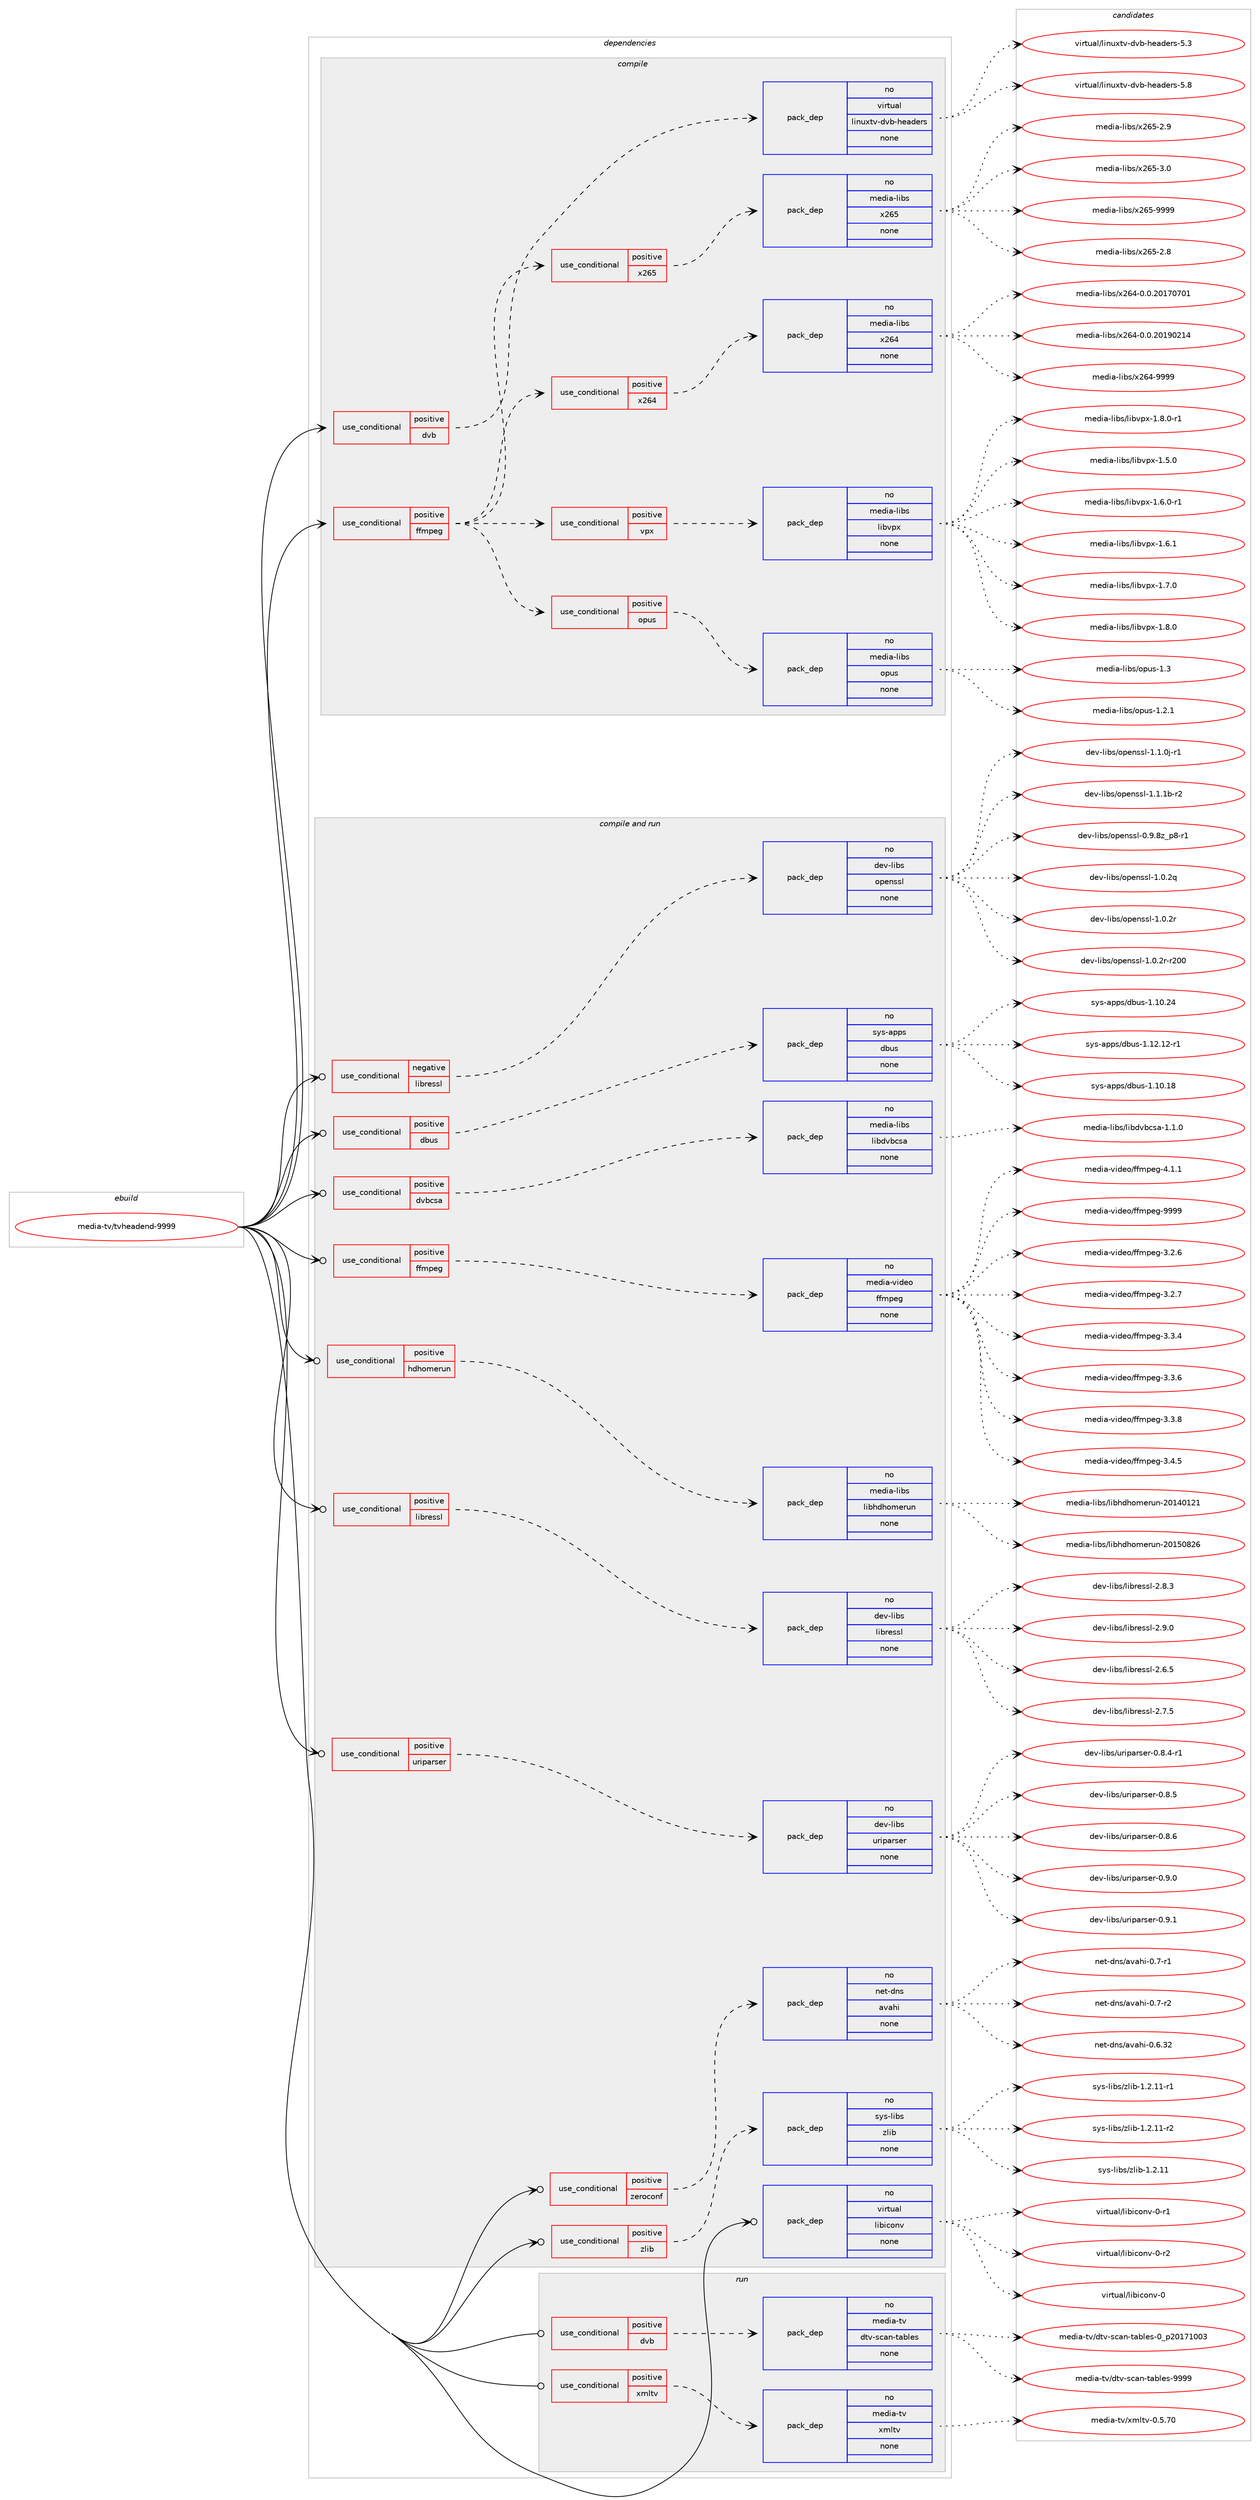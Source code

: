digraph prolog {

# *************
# Graph options
# *************

newrank=true;
concentrate=true;
compound=true;
graph [rankdir=LR,fontname=Helvetica,fontsize=10,ranksep=1.5];#, ranksep=2.5, nodesep=0.2];
edge  [arrowhead=vee];
node  [fontname=Helvetica,fontsize=10];

# **********
# The ebuild
# **********

subgraph cluster_leftcol {
color=gray;
rank=same;
label=<<i>ebuild</i>>;
id [label="media-tv/tvheadend-9999", color=red, width=4, href="../media-tv/tvheadend-9999.svg"];
}

# ****************
# The dependencies
# ****************

subgraph cluster_midcol {
color=gray;
label=<<i>dependencies</i>>;
subgraph cluster_compile {
fillcolor="#eeeeee";
style=filled;
label=<<i>compile</i>>;
subgraph cond439292 {
dependency1634570 [label=<<TABLE BORDER="0" CELLBORDER="1" CELLSPACING="0" CELLPADDING="4"><TR><TD ROWSPAN="3" CELLPADDING="10">use_conditional</TD></TR><TR><TD>positive</TD></TR><TR><TD>dvb</TD></TR></TABLE>>, shape=none, color=red];
subgraph pack1168877 {
dependency1634571 [label=<<TABLE BORDER="0" CELLBORDER="1" CELLSPACING="0" CELLPADDING="4" WIDTH="220"><TR><TD ROWSPAN="6" CELLPADDING="30">pack_dep</TD></TR><TR><TD WIDTH="110">no</TD></TR><TR><TD>virtual</TD></TR><TR><TD>linuxtv-dvb-headers</TD></TR><TR><TD>none</TD></TR><TR><TD></TD></TR></TABLE>>, shape=none, color=blue];
}
dependency1634570:e -> dependency1634571:w [weight=20,style="dashed",arrowhead="vee"];
}
id:e -> dependency1634570:w [weight=20,style="solid",arrowhead="vee"];
subgraph cond439293 {
dependency1634572 [label=<<TABLE BORDER="0" CELLBORDER="1" CELLSPACING="0" CELLPADDING="4"><TR><TD ROWSPAN="3" CELLPADDING="10">use_conditional</TD></TR><TR><TD>positive</TD></TR><TR><TD>ffmpeg</TD></TR></TABLE>>, shape=none, color=red];
subgraph cond439294 {
dependency1634573 [label=<<TABLE BORDER="0" CELLBORDER="1" CELLSPACING="0" CELLPADDING="4"><TR><TD ROWSPAN="3" CELLPADDING="10">use_conditional</TD></TR><TR><TD>positive</TD></TR><TR><TD>opus</TD></TR></TABLE>>, shape=none, color=red];
subgraph pack1168878 {
dependency1634574 [label=<<TABLE BORDER="0" CELLBORDER="1" CELLSPACING="0" CELLPADDING="4" WIDTH="220"><TR><TD ROWSPAN="6" CELLPADDING="30">pack_dep</TD></TR><TR><TD WIDTH="110">no</TD></TR><TR><TD>media-libs</TD></TR><TR><TD>opus</TD></TR><TR><TD>none</TD></TR><TR><TD></TD></TR></TABLE>>, shape=none, color=blue];
}
dependency1634573:e -> dependency1634574:w [weight=20,style="dashed",arrowhead="vee"];
}
dependency1634572:e -> dependency1634573:w [weight=20,style="dashed",arrowhead="vee"];
subgraph cond439295 {
dependency1634575 [label=<<TABLE BORDER="0" CELLBORDER="1" CELLSPACING="0" CELLPADDING="4"><TR><TD ROWSPAN="3" CELLPADDING="10">use_conditional</TD></TR><TR><TD>positive</TD></TR><TR><TD>vpx</TD></TR></TABLE>>, shape=none, color=red];
subgraph pack1168879 {
dependency1634576 [label=<<TABLE BORDER="0" CELLBORDER="1" CELLSPACING="0" CELLPADDING="4" WIDTH="220"><TR><TD ROWSPAN="6" CELLPADDING="30">pack_dep</TD></TR><TR><TD WIDTH="110">no</TD></TR><TR><TD>media-libs</TD></TR><TR><TD>libvpx</TD></TR><TR><TD>none</TD></TR><TR><TD></TD></TR></TABLE>>, shape=none, color=blue];
}
dependency1634575:e -> dependency1634576:w [weight=20,style="dashed",arrowhead="vee"];
}
dependency1634572:e -> dependency1634575:w [weight=20,style="dashed",arrowhead="vee"];
subgraph cond439296 {
dependency1634577 [label=<<TABLE BORDER="0" CELLBORDER="1" CELLSPACING="0" CELLPADDING="4"><TR><TD ROWSPAN="3" CELLPADDING="10">use_conditional</TD></TR><TR><TD>positive</TD></TR><TR><TD>x264</TD></TR></TABLE>>, shape=none, color=red];
subgraph pack1168880 {
dependency1634578 [label=<<TABLE BORDER="0" CELLBORDER="1" CELLSPACING="0" CELLPADDING="4" WIDTH="220"><TR><TD ROWSPAN="6" CELLPADDING="30">pack_dep</TD></TR><TR><TD WIDTH="110">no</TD></TR><TR><TD>media-libs</TD></TR><TR><TD>x264</TD></TR><TR><TD>none</TD></TR><TR><TD></TD></TR></TABLE>>, shape=none, color=blue];
}
dependency1634577:e -> dependency1634578:w [weight=20,style="dashed",arrowhead="vee"];
}
dependency1634572:e -> dependency1634577:w [weight=20,style="dashed",arrowhead="vee"];
subgraph cond439297 {
dependency1634579 [label=<<TABLE BORDER="0" CELLBORDER="1" CELLSPACING="0" CELLPADDING="4"><TR><TD ROWSPAN="3" CELLPADDING="10">use_conditional</TD></TR><TR><TD>positive</TD></TR><TR><TD>x265</TD></TR></TABLE>>, shape=none, color=red];
subgraph pack1168881 {
dependency1634580 [label=<<TABLE BORDER="0" CELLBORDER="1" CELLSPACING="0" CELLPADDING="4" WIDTH="220"><TR><TD ROWSPAN="6" CELLPADDING="30">pack_dep</TD></TR><TR><TD WIDTH="110">no</TD></TR><TR><TD>media-libs</TD></TR><TR><TD>x265</TD></TR><TR><TD>none</TD></TR><TR><TD></TD></TR></TABLE>>, shape=none, color=blue];
}
dependency1634579:e -> dependency1634580:w [weight=20,style="dashed",arrowhead="vee"];
}
dependency1634572:e -> dependency1634579:w [weight=20,style="dashed",arrowhead="vee"];
}
id:e -> dependency1634572:w [weight=20,style="solid",arrowhead="vee"];
}
subgraph cluster_compileandrun {
fillcolor="#eeeeee";
style=filled;
label=<<i>compile and run</i>>;
subgraph cond439298 {
dependency1634581 [label=<<TABLE BORDER="0" CELLBORDER="1" CELLSPACING="0" CELLPADDING="4"><TR><TD ROWSPAN="3" CELLPADDING="10">use_conditional</TD></TR><TR><TD>negative</TD></TR><TR><TD>libressl</TD></TR></TABLE>>, shape=none, color=red];
subgraph pack1168882 {
dependency1634582 [label=<<TABLE BORDER="0" CELLBORDER="1" CELLSPACING="0" CELLPADDING="4" WIDTH="220"><TR><TD ROWSPAN="6" CELLPADDING="30">pack_dep</TD></TR><TR><TD WIDTH="110">no</TD></TR><TR><TD>dev-libs</TD></TR><TR><TD>openssl</TD></TR><TR><TD>none</TD></TR><TR><TD></TD></TR></TABLE>>, shape=none, color=blue];
}
dependency1634581:e -> dependency1634582:w [weight=20,style="dashed",arrowhead="vee"];
}
id:e -> dependency1634581:w [weight=20,style="solid",arrowhead="odotvee"];
subgraph cond439299 {
dependency1634583 [label=<<TABLE BORDER="0" CELLBORDER="1" CELLSPACING="0" CELLPADDING="4"><TR><TD ROWSPAN="3" CELLPADDING="10">use_conditional</TD></TR><TR><TD>positive</TD></TR><TR><TD>dbus</TD></TR></TABLE>>, shape=none, color=red];
subgraph pack1168883 {
dependency1634584 [label=<<TABLE BORDER="0" CELLBORDER="1" CELLSPACING="0" CELLPADDING="4" WIDTH="220"><TR><TD ROWSPAN="6" CELLPADDING="30">pack_dep</TD></TR><TR><TD WIDTH="110">no</TD></TR><TR><TD>sys-apps</TD></TR><TR><TD>dbus</TD></TR><TR><TD>none</TD></TR><TR><TD></TD></TR></TABLE>>, shape=none, color=blue];
}
dependency1634583:e -> dependency1634584:w [weight=20,style="dashed",arrowhead="vee"];
}
id:e -> dependency1634583:w [weight=20,style="solid",arrowhead="odotvee"];
subgraph cond439300 {
dependency1634585 [label=<<TABLE BORDER="0" CELLBORDER="1" CELLSPACING="0" CELLPADDING="4"><TR><TD ROWSPAN="3" CELLPADDING="10">use_conditional</TD></TR><TR><TD>positive</TD></TR><TR><TD>dvbcsa</TD></TR></TABLE>>, shape=none, color=red];
subgraph pack1168884 {
dependency1634586 [label=<<TABLE BORDER="0" CELLBORDER="1" CELLSPACING="0" CELLPADDING="4" WIDTH="220"><TR><TD ROWSPAN="6" CELLPADDING="30">pack_dep</TD></TR><TR><TD WIDTH="110">no</TD></TR><TR><TD>media-libs</TD></TR><TR><TD>libdvbcsa</TD></TR><TR><TD>none</TD></TR><TR><TD></TD></TR></TABLE>>, shape=none, color=blue];
}
dependency1634585:e -> dependency1634586:w [weight=20,style="dashed",arrowhead="vee"];
}
id:e -> dependency1634585:w [weight=20,style="solid",arrowhead="odotvee"];
subgraph cond439301 {
dependency1634587 [label=<<TABLE BORDER="0" CELLBORDER="1" CELLSPACING="0" CELLPADDING="4"><TR><TD ROWSPAN="3" CELLPADDING="10">use_conditional</TD></TR><TR><TD>positive</TD></TR><TR><TD>ffmpeg</TD></TR></TABLE>>, shape=none, color=red];
subgraph pack1168885 {
dependency1634588 [label=<<TABLE BORDER="0" CELLBORDER="1" CELLSPACING="0" CELLPADDING="4" WIDTH="220"><TR><TD ROWSPAN="6" CELLPADDING="30">pack_dep</TD></TR><TR><TD WIDTH="110">no</TD></TR><TR><TD>media-video</TD></TR><TR><TD>ffmpeg</TD></TR><TR><TD>none</TD></TR><TR><TD></TD></TR></TABLE>>, shape=none, color=blue];
}
dependency1634587:e -> dependency1634588:w [weight=20,style="dashed",arrowhead="vee"];
}
id:e -> dependency1634587:w [weight=20,style="solid",arrowhead="odotvee"];
subgraph cond439302 {
dependency1634589 [label=<<TABLE BORDER="0" CELLBORDER="1" CELLSPACING="0" CELLPADDING="4"><TR><TD ROWSPAN="3" CELLPADDING="10">use_conditional</TD></TR><TR><TD>positive</TD></TR><TR><TD>hdhomerun</TD></TR></TABLE>>, shape=none, color=red];
subgraph pack1168886 {
dependency1634590 [label=<<TABLE BORDER="0" CELLBORDER="1" CELLSPACING="0" CELLPADDING="4" WIDTH="220"><TR><TD ROWSPAN="6" CELLPADDING="30">pack_dep</TD></TR><TR><TD WIDTH="110">no</TD></TR><TR><TD>media-libs</TD></TR><TR><TD>libhdhomerun</TD></TR><TR><TD>none</TD></TR><TR><TD></TD></TR></TABLE>>, shape=none, color=blue];
}
dependency1634589:e -> dependency1634590:w [weight=20,style="dashed",arrowhead="vee"];
}
id:e -> dependency1634589:w [weight=20,style="solid",arrowhead="odotvee"];
subgraph cond439303 {
dependency1634591 [label=<<TABLE BORDER="0" CELLBORDER="1" CELLSPACING="0" CELLPADDING="4"><TR><TD ROWSPAN="3" CELLPADDING="10">use_conditional</TD></TR><TR><TD>positive</TD></TR><TR><TD>libressl</TD></TR></TABLE>>, shape=none, color=red];
subgraph pack1168887 {
dependency1634592 [label=<<TABLE BORDER="0" CELLBORDER="1" CELLSPACING="0" CELLPADDING="4" WIDTH="220"><TR><TD ROWSPAN="6" CELLPADDING="30">pack_dep</TD></TR><TR><TD WIDTH="110">no</TD></TR><TR><TD>dev-libs</TD></TR><TR><TD>libressl</TD></TR><TR><TD>none</TD></TR><TR><TD></TD></TR></TABLE>>, shape=none, color=blue];
}
dependency1634591:e -> dependency1634592:w [weight=20,style="dashed",arrowhead="vee"];
}
id:e -> dependency1634591:w [weight=20,style="solid",arrowhead="odotvee"];
subgraph cond439304 {
dependency1634593 [label=<<TABLE BORDER="0" CELLBORDER="1" CELLSPACING="0" CELLPADDING="4"><TR><TD ROWSPAN="3" CELLPADDING="10">use_conditional</TD></TR><TR><TD>positive</TD></TR><TR><TD>uriparser</TD></TR></TABLE>>, shape=none, color=red];
subgraph pack1168888 {
dependency1634594 [label=<<TABLE BORDER="0" CELLBORDER="1" CELLSPACING="0" CELLPADDING="4" WIDTH="220"><TR><TD ROWSPAN="6" CELLPADDING="30">pack_dep</TD></TR><TR><TD WIDTH="110">no</TD></TR><TR><TD>dev-libs</TD></TR><TR><TD>uriparser</TD></TR><TR><TD>none</TD></TR><TR><TD></TD></TR></TABLE>>, shape=none, color=blue];
}
dependency1634593:e -> dependency1634594:w [weight=20,style="dashed",arrowhead="vee"];
}
id:e -> dependency1634593:w [weight=20,style="solid",arrowhead="odotvee"];
subgraph cond439305 {
dependency1634595 [label=<<TABLE BORDER="0" CELLBORDER="1" CELLSPACING="0" CELLPADDING="4"><TR><TD ROWSPAN="3" CELLPADDING="10">use_conditional</TD></TR><TR><TD>positive</TD></TR><TR><TD>zeroconf</TD></TR></TABLE>>, shape=none, color=red];
subgraph pack1168889 {
dependency1634596 [label=<<TABLE BORDER="0" CELLBORDER="1" CELLSPACING="0" CELLPADDING="4" WIDTH="220"><TR><TD ROWSPAN="6" CELLPADDING="30">pack_dep</TD></TR><TR><TD WIDTH="110">no</TD></TR><TR><TD>net-dns</TD></TR><TR><TD>avahi</TD></TR><TR><TD>none</TD></TR><TR><TD></TD></TR></TABLE>>, shape=none, color=blue];
}
dependency1634595:e -> dependency1634596:w [weight=20,style="dashed",arrowhead="vee"];
}
id:e -> dependency1634595:w [weight=20,style="solid",arrowhead="odotvee"];
subgraph cond439306 {
dependency1634597 [label=<<TABLE BORDER="0" CELLBORDER="1" CELLSPACING="0" CELLPADDING="4"><TR><TD ROWSPAN="3" CELLPADDING="10">use_conditional</TD></TR><TR><TD>positive</TD></TR><TR><TD>zlib</TD></TR></TABLE>>, shape=none, color=red];
subgraph pack1168890 {
dependency1634598 [label=<<TABLE BORDER="0" CELLBORDER="1" CELLSPACING="0" CELLPADDING="4" WIDTH="220"><TR><TD ROWSPAN="6" CELLPADDING="30">pack_dep</TD></TR><TR><TD WIDTH="110">no</TD></TR><TR><TD>sys-libs</TD></TR><TR><TD>zlib</TD></TR><TR><TD>none</TD></TR><TR><TD></TD></TR></TABLE>>, shape=none, color=blue];
}
dependency1634597:e -> dependency1634598:w [weight=20,style="dashed",arrowhead="vee"];
}
id:e -> dependency1634597:w [weight=20,style="solid",arrowhead="odotvee"];
subgraph pack1168891 {
dependency1634599 [label=<<TABLE BORDER="0" CELLBORDER="1" CELLSPACING="0" CELLPADDING="4" WIDTH="220"><TR><TD ROWSPAN="6" CELLPADDING="30">pack_dep</TD></TR><TR><TD WIDTH="110">no</TD></TR><TR><TD>virtual</TD></TR><TR><TD>libiconv</TD></TR><TR><TD>none</TD></TR><TR><TD></TD></TR></TABLE>>, shape=none, color=blue];
}
id:e -> dependency1634599:w [weight=20,style="solid",arrowhead="odotvee"];
}
subgraph cluster_run {
fillcolor="#eeeeee";
style=filled;
label=<<i>run</i>>;
subgraph cond439307 {
dependency1634600 [label=<<TABLE BORDER="0" CELLBORDER="1" CELLSPACING="0" CELLPADDING="4"><TR><TD ROWSPAN="3" CELLPADDING="10">use_conditional</TD></TR><TR><TD>positive</TD></TR><TR><TD>dvb</TD></TR></TABLE>>, shape=none, color=red];
subgraph pack1168892 {
dependency1634601 [label=<<TABLE BORDER="0" CELLBORDER="1" CELLSPACING="0" CELLPADDING="4" WIDTH="220"><TR><TD ROWSPAN="6" CELLPADDING="30">pack_dep</TD></TR><TR><TD WIDTH="110">no</TD></TR><TR><TD>media-tv</TD></TR><TR><TD>dtv-scan-tables</TD></TR><TR><TD>none</TD></TR><TR><TD></TD></TR></TABLE>>, shape=none, color=blue];
}
dependency1634600:e -> dependency1634601:w [weight=20,style="dashed",arrowhead="vee"];
}
id:e -> dependency1634600:w [weight=20,style="solid",arrowhead="odot"];
subgraph cond439308 {
dependency1634602 [label=<<TABLE BORDER="0" CELLBORDER="1" CELLSPACING="0" CELLPADDING="4"><TR><TD ROWSPAN="3" CELLPADDING="10">use_conditional</TD></TR><TR><TD>positive</TD></TR><TR><TD>xmltv</TD></TR></TABLE>>, shape=none, color=red];
subgraph pack1168893 {
dependency1634603 [label=<<TABLE BORDER="0" CELLBORDER="1" CELLSPACING="0" CELLPADDING="4" WIDTH="220"><TR><TD ROWSPAN="6" CELLPADDING="30">pack_dep</TD></TR><TR><TD WIDTH="110">no</TD></TR><TR><TD>media-tv</TD></TR><TR><TD>xmltv</TD></TR><TR><TD>none</TD></TR><TR><TD></TD></TR></TABLE>>, shape=none, color=blue];
}
dependency1634602:e -> dependency1634603:w [weight=20,style="dashed",arrowhead="vee"];
}
id:e -> dependency1634602:w [weight=20,style="solid",arrowhead="odot"];
}
}

# **************
# The candidates
# **************

subgraph cluster_choices {
rank=same;
color=gray;
label=<<i>candidates</i>>;

subgraph choice1168877 {
color=black;
nodesep=1;
choice11810511411611797108471081051101171201161184510011898451041019710010111411545534651 [label="virtual/linuxtv-dvb-headers-5.3", color=red, width=4,href="../virtual/linuxtv-dvb-headers-5.3.svg"];
choice11810511411611797108471081051101171201161184510011898451041019710010111411545534656 [label="virtual/linuxtv-dvb-headers-5.8", color=red, width=4,href="../virtual/linuxtv-dvb-headers-5.8.svg"];
dependency1634571:e -> choice11810511411611797108471081051101171201161184510011898451041019710010111411545534651:w [style=dotted,weight="100"];
dependency1634571:e -> choice11810511411611797108471081051101171201161184510011898451041019710010111411545534656:w [style=dotted,weight="100"];
}
subgraph choice1168878 {
color=black;
nodesep=1;
choice10910110010597451081059811547111112117115454946504649 [label="media-libs/opus-1.2.1", color=red, width=4,href="../media-libs/opus-1.2.1.svg"];
choice1091011001059745108105981154711111211711545494651 [label="media-libs/opus-1.3", color=red, width=4,href="../media-libs/opus-1.3.svg"];
dependency1634574:e -> choice10910110010597451081059811547111112117115454946504649:w [style=dotted,weight="100"];
dependency1634574:e -> choice1091011001059745108105981154711111211711545494651:w [style=dotted,weight="100"];
}
subgraph choice1168879 {
color=black;
nodesep=1;
choice1091011001059745108105981154710810598118112120454946534648 [label="media-libs/libvpx-1.5.0", color=red, width=4,href="../media-libs/libvpx-1.5.0.svg"];
choice10910110010597451081059811547108105981181121204549465446484511449 [label="media-libs/libvpx-1.6.0-r1", color=red, width=4,href="../media-libs/libvpx-1.6.0-r1.svg"];
choice1091011001059745108105981154710810598118112120454946544649 [label="media-libs/libvpx-1.6.1", color=red, width=4,href="../media-libs/libvpx-1.6.1.svg"];
choice1091011001059745108105981154710810598118112120454946554648 [label="media-libs/libvpx-1.7.0", color=red, width=4,href="../media-libs/libvpx-1.7.0.svg"];
choice1091011001059745108105981154710810598118112120454946564648 [label="media-libs/libvpx-1.8.0", color=red, width=4,href="../media-libs/libvpx-1.8.0.svg"];
choice10910110010597451081059811547108105981181121204549465646484511449 [label="media-libs/libvpx-1.8.0-r1", color=red, width=4,href="../media-libs/libvpx-1.8.0-r1.svg"];
dependency1634576:e -> choice1091011001059745108105981154710810598118112120454946534648:w [style=dotted,weight="100"];
dependency1634576:e -> choice10910110010597451081059811547108105981181121204549465446484511449:w [style=dotted,weight="100"];
dependency1634576:e -> choice1091011001059745108105981154710810598118112120454946544649:w [style=dotted,weight="100"];
dependency1634576:e -> choice1091011001059745108105981154710810598118112120454946554648:w [style=dotted,weight="100"];
dependency1634576:e -> choice1091011001059745108105981154710810598118112120454946564648:w [style=dotted,weight="100"];
dependency1634576:e -> choice10910110010597451081059811547108105981181121204549465646484511449:w [style=dotted,weight="100"];
}
subgraph choice1168880 {
color=black;
nodesep=1;
choice1091011001059745108105981154712050545245484648465048495548554849 [label="media-libs/x264-0.0.20170701", color=red, width=4,href="../media-libs/x264-0.0.20170701.svg"];
choice1091011001059745108105981154712050545245484648465048495748504952 [label="media-libs/x264-0.0.20190214", color=red, width=4,href="../media-libs/x264-0.0.20190214.svg"];
choice109101100105974510810598115471205054524557575757 [label="media-libs/x264-9999", color=red, width=4,href="../media-libs/x264-9999.svg"];
dependency1634578:e -> choice1091011001059745108105981154712050545245484648465048495548554849:w [style=dotted,weight="100"];
dependency1634578:e -> choice1091011001059745108105981154712050545245484648465048495748504952:w [style=dotted,weight="100"];
dependency1634578:e -> choice109101100105974510810598115471205054524557575757:w [style=dotted,weight="100"];
}
subgraph choice1168881 {
color=black;
nodesep=1;
choice1091011001059745108105981154712050545345504656 [label="media-libs/x265-2.8", color=red, width=4,href="../media-libs/x265-2.8.svg"];
choice1091011001059745108105981154712050545345504657 [label="media-libs/x265-2.9", color=red, width=4,href="../media-libs/x265-2.9.svg"];
choice1091011001059745108105981154712050545345514648 [label="media-libs/x265-3.0", color=red, width=4,href="../media-libs/x265-3.0.svg"];
choice109101100105974510810598115471205054534557575757 [label="media-libs/x265-9999", color=red, width=4,href="../media-libs/x265-9999.svg"];
dependency1634580:e -> choice1091011001059745108105981154712050545345504656:w [style=dotted,weight="100"];
dependency1634580:e -> choice1091011001059745108105981154712050545345504657:w [style=dotted,weight="100"];
dependency1634580:e -> choice1091011001059745108105981154712050545345514648:w [style=dotted,weight="100"];
dependency1634580:e -> choice109101100105974510810598115471205054534557575757:w [style=dotted,weight="100"];
}
subgraph choice1168882 {
color=black;
nodesep=1;
choice10010111845108105981154711111210111011511510845484657465612295112564511449 [label="dev-libs/openssl-0.9.8z_p8-r1", color=red, width=4,href="../dev-libs/openssl-0.9.8z_p8-r1.svg"];
choice100101118451081059811547111112101110115115108454946484650113 [label="dev-libs/openssl-1.0.2q", color=red, width=4,href="../dev-libs/openssl-1.0.2q.svg"];
choice100101118451081059811547111112101110115115108454946484650114 [label="dev-libs/openssl-1.0.2r", color=red, width=4,href="../dev-libs/openssl-1.0.2r.svg"];
choice10010111845108105981154711111210111011511510845494648465011445114504848 [label="dev-libs/openssl-1.0.2r-r200", color=red, width=4,href="../dev-libs/openssl-1.0.2r-r200.svg"];
choice1001011184510810598115471111121011101151151084549464946481064511449 [label="dev-libs/openssl-1.1.0j-r1", color=red, width=4,href="../dev-libs/openssl-1.1.0j-r1.svg"];
choice100101118451081059811547111112101110115115108454946494649984511450 [label="dev-libs/openssl-1.1.1b-r2", color=red, width=4,href="../dev-libs/openssl-1.1.1b-r2.svg"];
dependency1634582:e -> choice10010111845108105981154711111210111011511510845484657465612295112564511449:w [style=dotted,weight="100"];
dependency1634582:e -> choice100101118451081059811547111112101110115115108454946484650113:w [style=dotted,weight="100"];
dependency1634582:e -> choice100101118451081059811547111112101110115115108454946484650114:w [style=dotted,weight="100"];
dependency1634582:e -> choice10010111845108105981154711111210111011511510845494648465011445114504848:w [style=dotted,weight="100"];
dependency1634582:e -> choice1001011184510810598115471111121011101151151084549464946481064511449:w [style=dotted,weight="100"];
dependency1634582:e -> choice100101118451081059811547111112101110115115108454946494649984511450:w [style=dotted,weight="100"];
}
subgraph choice1168883 {
color=black;
nodesep=1;
choice115121115459711211211547100981171154549464948464956 [label="sys-apps/dbus-1.10.18", color=red, width=4,href="../sys-apps/dbus-1.10.18.svg"];
choice115121115459711211211547100981171154549464948465052 [label="sys-apps/dbus-1.10.24", color=red, width=4,href="../sys-apps/dbus-1.10.24.svg"];
choice1151211154597112112115471009811711545494649504649504511449 [label="sys-apps/dbus-1.12.12-r1", color=red, width=4,href="../sys-apps/dbus-1.12.12-r1.svg"];
dependency1634584:e -> choice115121115459711211211547100981171154549464948464956:w [style=dotted,weight="100"];
dependency1634584:e -> choice115121115459711211211547100981171154549464948465052:w [style=dotted,weight="100"];
dependency1634584:e -> choice1151211154597112112115471009811711545494649504649504511449:w [style=dotted,weight="100"];
}
subgraph choice1168884 {
color=black;
nodesep=1;
choice1091011001059745108105981154710810598100118989911597454946494648 [label="media-libs/libdvbcsa-1.1.0", color=red, width=4,href="../media-libs/libdvbcsa-1.1.0.svg"];
dependency1634586:e -> choice1091011001059745108105981154710810598100118989911597454946494648:w [style=dotted,weight="100"];
}
subgraph choice1168885 {
color=black;
nodesep=1;
choice109101100105974511810510010111147102102109112101103455146504654 [label="media-video/ffmpeg-3.2.6", color=red, width=4,href="../media-video/ffmpeg-3.2.6.svg"];
choice109101100105974511810510010111147102102109112101103455146504655 [label="media-video/ffmpeg-3.2.7", color=red, width=4,href="../media-video/ffmpeg-3.2.7.svg"];
choice109101100105974511810510010111147102102109112101103455146514652 [label="media-video/ffmpeg-3.3.4", color=red, width=4,href="../media-video/ffmpeg-3.3.4.svg"];
choice109101100105974511810510010111147102102109112101103455146514654 [label="media-video/ffmpeg-3.3.6", color=red, width=4,href="../media-video/ffmpeg-3.3.6.svg"];
choice109101100105974511810510010111147102102109112101103455146514656 [label="media-video/ffmpeg-3.3.8", color=red, width=4,href="../media-video/ffmpeg-3.3.8.svg"];
choice109101100105974511810510010111147102102109112101103455146524653 [label="media-video/ffmpeg-3.4.5", color=red, width=4,href="../media-video/ffmpeg-3.4.5.svg"];
choice109101100105974511810510010111147102102109112101103455246494649 [label="media-video/ffmpeg-4.1.1", color=red, width=4,href="../media-video/ffmpeg-4.1.1.svg"];
choice1091011001059745118105100101111471021021091121011034557575757 [label="media-video/ffmpeg-9999", color=red, width=4,href="../media-video/ffmpeg-9999.svg"];
dependency1634588:e -> choice109101100105974511810510010111147102102109112101103455146504654:w [style=dotted,weight="100"];
dependency1634588:e -> choice109101100105974511810510010111147102102109112101103455146504655:w [style=dotted,weight="100"];
dependency1634588:e -> choice109101100105974511810510010111147102102109112101103455146514652:w [style=dotted,weight="100"];
dependency1634588:e -> choice109101100105974511810510010111147102102109112101103455146514654:w [style=dotted,weight="100"];
dependency1634588:e -> choice109101100105974511810510010111147102102109112101103455146514656:w [style=dotted,weight="100"];
dependency1634588:e -> choice109101100105974511810510010111147102102109112101103455146524653:w [style=dotted,weight="100"];
dependency1634588:e -> choice109101100105974511810510010111147102102109112101103455246494649:w [style=dotted,weight="100"];
dependency1634588:e -> choice1091011001059745118105100101111471021021091121011034557575757:w [style=dotted,weight="100"];
}
subgraph choice1168886 {
color=black;
nodesep=1;
choice1091011001059745108105981154710810598104100104111109101114117110455048495248495049 [label="media-libs/libhdhomerun-20140121", color=red, width=4,href="../media-libs/libhdhomerun-20140121.svg"];
choice1091011001059745108105981154710810598104100104111109101114117110455048495348565054 [label="media-libs/libhdhomerun-20150826", color=red, width=4,href="../media-libs/libhdhomerun-20150826.svg"];
dependency1634590:e -> choice1091011001059745108105981154710810598104100104111109101114117110455048495248495049:w [style=dotted,weight="100"];
dependency1634590:e -> choice1091011001059745108105981154710810598104100104111109101114117110455048495348565054:w [style=dotted,weight="100"];
}
subgraph choice1168887 {
color=black;
nodesep=1;
choice10010111845108105981154710810598114101115115108455046544653 [label="dev-libs/libressl-2.6.5", color=red, width=4,href="../dev-libs/libressl-2.6.5.svg"];
choice10010111845108105981154710810598114101115115108455046554653 [label="dev-libs/libressl-2.7.5", color=red, width=4,href="../dev-libs/libressl-2.7.5.svg"];
choice10010111845108105981154710810598114101115115108455046564651 [label="dev-libs/libressl-2.8.3", color=red, width=4,href="../dev-libs/libressl-2.8.3.svg"];
choice10010111845108105981154710810598114101115115108455046574648 [label="dev-libs/libressl-2.9.0", color=red, width=4,href="../dev-libs/libressl-2.9.0.svg"];
dependency1634592:e -> choice10010111845108105981154710810598114101115115108455046544653:w [style=dotted,weight="100"];
dependency1634592:e -> choice10010111845108105981154710810598114101115115108455046554653:w [style=dotted,weight="100"];
dependency1634592:e -> choice10010111845108105981154710810598114101115115108455046564651:w [style=dotted,weight="100"];
dependency1634592:e -> choice10010111845108105981154710810598114101115115108455046574648:w [style=dotted,weight="100"];
}
subgraph choice1168888 {
color=black;
nodesep=1;
choice100101118451081059811547117114105112971141151011144548465646524511449 [label="dev-libs/uriparser-0.8.4-r1", color=red, width=4,href="../dev-libs/uriparser-0.8.4-r1.svg"];
choice10010111845108105981154711711410511297114115101114454846564653 [label="dev-libs/uriparser-0.8.5", color=red, width=4,href="../dev-libs/uriparser-0.8.5.svg"];
choice10010111845108105981154711711410511297114115101114454846564654 [label="dev-libs/uriparser-0.8.6", color=red, width=4,href="../dev-libs/uriparser-0.8.6.svg"];
choice10010111845108105981154711711410511297114115101114454846574648 [label="dev-libs/uriparser-0.9.0", color=red, width=4,href="../dev-libs/uriparser-0.9.0.svg"];
choice10010111845108105981154711711410511297114115101114454846574649 [label="dev-libs/uriparser-0.9.1", color=red, width=4,href="../dev-libs/uriparser-0.9.1.svg"];
dependency1634594:e -> choice100101118451081059811547117114105112971141151011144548465646524511449:w [style=dotted,weight="100"];
dependency1634594:e -> choice10010111845108105981154711711410511297114115101114454846564653:w [style=dotted,weight="100"];
dependency1634594:e -> choice10010111845108105981154711711410511297114115101114454846564654:w [style=dotted,weight="100"];
dependency1634594:e -> choice10010111845108105981154711711410511297114115101114454846574648:w [style=dotted,weight="100"];
dependency1634594:e -> choice10010111845108105981154711711410511297114115101114454846574649:w [style=dotted,weight="100"];
}
subgraph choice1168889 {
color=black;
nodesep=1;
choice1101011164510011011547971189710410545484654465150 [label="net-dns/avahi-0.6.32", color=red, width=4,href="../net-dns/avahi-0.6.32.svg"];
choice11010111645100110115479711897104105454846554511449 [label="net-dns/avahi-0.7-r1", color=red, width=4,href="../net-dns/avahi-0.7-r1.svg"];
choice11010111645100110115479711897104105454846554511450 [label="net-dns/avahi-0.7-r2", color=red, width=4,href="../net-dns/avahi-0.7-r2.svg"];
dependency1634596:e -> choice1101011164510011011547971189710410545484654465150:w [style=dotted,weight="100"];
dependency1634596:e -> choice11010111645100110115479711897104105454846554511449:w [style=dotted,weight="100"];
dependency1634596:e -> choice11010111645100110115479711897104105454846554511450:w [style=dotted,weight="100"];
}
subgraph choice1168890 {
color=black;
nodesep=1;
choice1151211154510810598115471221081059845494650464949 [label="sys-libs/zlib-1.2.11", color=red, width=4,href="../sys-libs/zlib-1.2.11.svg"];
choice11512111545108105981154712210810598454946504649494511449 [label="sys-libs/zlib-1.2.11-r1", color=red, width=4,href="../sys-libs/zlib-1.2.11-r1.svg"];
choice11512111545108105981154712210810598454946504649494511450 [label="sys-libs/zlib-1.2.11-r2", color=red, width=4,href="../sys-libs/zlib-1.2.11-r2.svg"];
dependency1634598:e -> choice1151211154510810598115471221081059845494650464949:w [style=dotted,weight="100"];
dependency1634598:e -> choice11512111545108105981154712210810598454946504649494511449:w [style=dotted,weight="100"];
dependency1634598:e -> choice11512111545108105981154712210810598454946504649494511450:w [style=dotted,weight="100"];
}
subgraph choice1168891 {
color=black;
nodesep=1;
choice118105114116117971084710810598105991111101184548 [label="virtual/libiconv-0", color=red, width=4,href="../virtual/libiconv-0.svg"];
choice1181051141161179710847108105981059911111011845484511449 [label="virtual/libiconv-0-r1", color=red, width=4,href="../virtual/libiconv-0-r1.svg"];
choice1181051141161179710847108105981059911111011845484511450 [label="virtual/libiconv-0-r2", color=red, width=4,href="../virtual/libiconv-0-r2.svg"];
dependency1634599:e -> choice118105114116117971084710810598105991111101184548:w [style=dotted,weight="100"];
dependency1634599:e -> choice1181051141161179710847108105981059911111011845484511449:w [style=dotted,weight="100"];
dependency1634599:e -> choice1181051141161179710847108105981059911111011845484511450:w [style=dotted,weight="100"];
}
subgraph choice1168892 {
color=black;
nodesep=1;
choice1091011001059745116118471001161184511599971104511697981081011154548951125048495549484851 [label="media-tv/dtv-scan-tables-0_p20171003", color=red, width=4,href="../media-tv/dtv-scan-tables-0_p20171003.svg"];
choice1091011001059745116118471001161184511599971104511697981081011154557575757 [label="media-tv/dtv-scan-tables-9999", color=red, width=4,href="../media-tv/dtv-scan-tables-9999.svg"];
dependency1634601:e -> choice1091011001059745116118471001161184511599971104511697981081011154548951125048495549484851:w [style=dotted,weight="100"];
dependency1634601:e -> choice1091011001059745116118471001161184511599971104511697981081011154557575757:w [style=dotted,weight="100"];
}
subgraph choice1168893 {
color=black;
nodesep=1;
choice10910110010597451161184712010910811611845484653465548 [label="media-tv/xmltv-0.5.70", color=red, width=4,href="../media-tv/xmltv-0.5.70.svg"];
dependency1634603:e -> choice10910110010597451161184712010910811611845484653465548:w [style=dotted,weight="100"];
}
}

}
